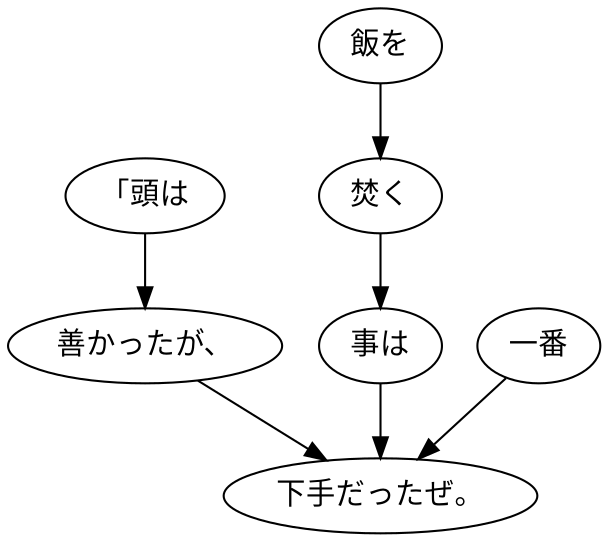 digraph graph2486 {
	node0 [label="「頭は"];
	node1 [label="善かったが、"];
	node2 [label="飯を"];
	node3 [label="焚く"];
	node4 [label="事は"];
	node5 [label="一番"];
	node6 [label="下手だったぜ。"];
	node0 -> node1;
	node1 -> node6;
	node2 -> node3;
	node3 -> node4;
	node4 -> node6;
	node5 -> node6;
}
